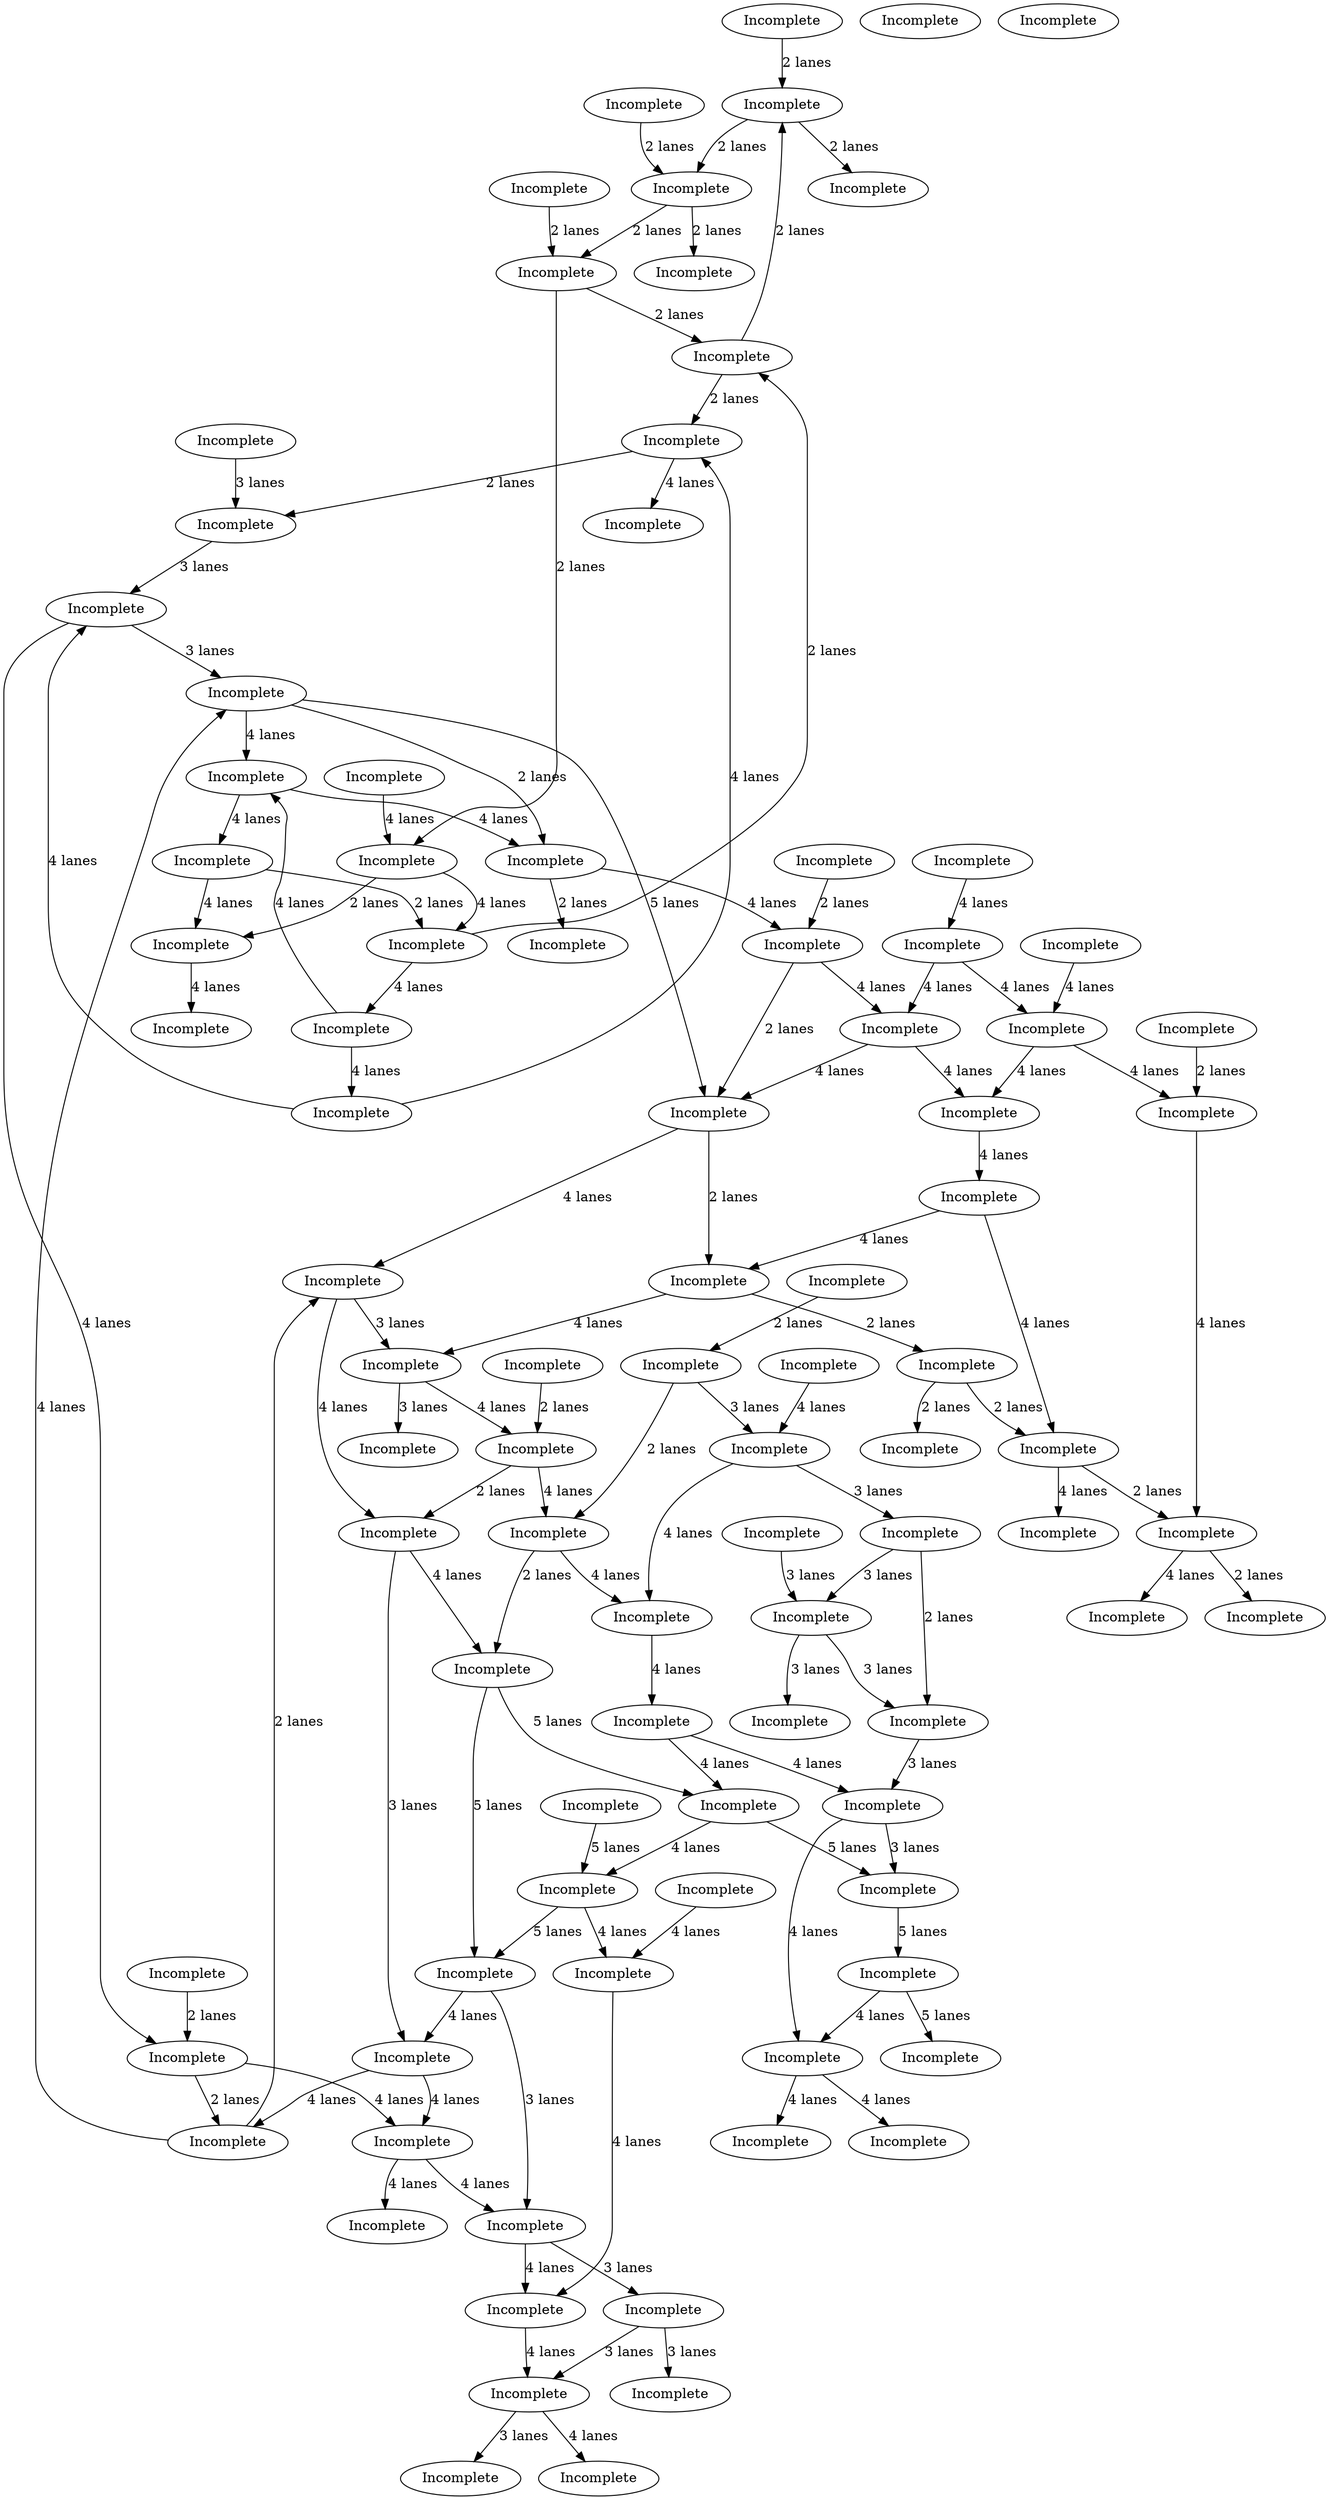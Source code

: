 digraph {
    0 [ label = "Incomplete" ]
    1 [ label = "Incomplete" ]
    2 [ label = "Incomplete" ]
    3 [ label = "Incomplete" ]
    4 [ label = "Incomplete" ]
    5 [ label = "Incomplete" ]
    6 [ label = "Incomplete" ]
    7 [ label = "Incomplete" ]
    8 [ label = "Incomplete" ]
    9 [ label = "Incomplete" ]
    10 [ label = "Incomplete" ]
    11 [ label = "Incomplete" ]
    12 [ label = "Incomplete" ]
    13 [ label = "Incomplete" ]
    14 [ label = "Incomplete" ]
    15 [ label = "Incomplete" ]
    16 [ label = "Incomplete" ]
    17 [ label = "Incomplete" ]
    18 [ label = "Incomplete" ]
    19 [ label = "Incomplete" ]
    20 [ label = "Incomplete" ]
    21 [ label = "Incomplete" ]
    22 [ label = "Incomplete" ]
    23 [ label = "Incomplete" ]
    24 [ label = "Incomplete" ]
    25 [ label = "Incomplete" ]
    26 [ label = "Incomplete" ]
    27 [ label = "Incomplete" ]
    28 [ label = "Incomplete" ]
    29 [ label = "Incomplete" ]
    30 [ label = "Incomplete" ]
    31 [ label = "Incomplete" ]
    32 [ label = "Incomplete" ]
    33 [ label = "Incomplete" ]
    34 [ label = "Incomplete" ]
    35 [ label = "Incomplete" ]
    36 [ label = "Incomplete" ]
    37 [ label = "Incomplete" ]
    38 [ label = "Incomplete" ]
    39 [ label = "Incomplete" ]
    40 [ label = "Incomplete" ]
    41 [ label = "Incomplete" ]
    42 [ label = "Incomplete" ]
    43 [ label = "Incomplete" ]
    44 [ label = "Incomplete" ]
    45 [ label = "Incomplete" ]
    46 [ label = "Incomplete" ]
    47 [ label = "Incomplete" ]
    48 [ label = "Incomplete" ]
    49 [ label = "Incomplete" ]
    50 [ label = "Incomplete" ]
    51 [ label = "Incomplete" ]
    52 [ label = "Incomplete" ]
    53 [ label = "Incomplete" ]
    54 [ label = "Incomplete" ]
    55 [ label = "Incomplete" ]
    56 [ label = "Incomplete" ]
    57 [ label = "Incomplete" ]
    58 [ label = "Incomplete" ]
    59 [ label = "Incomplete" ]
    60 [ label = "Incomplete" ]
    61 [ label = "Incomplete" ]
    62 [ label = "Incomplete" ]
    63 [ label = "Incomplete" ]
    64 [ label = "Incomplete" ]
    65 [ label = "Incomplete" ]
    66 [ label = "Incomplete" ]
    67 [ label = "Incomplete" ]
    68 [ label = "Incomplete" ]
    69 [ label = "Incomplete" ]
    70 [ label = "Incomplete" ]
    71 [ label = "Incomplete" ]
    72 [ label = "Incomplete" ]
    73 [ label = "Incomplete" ]
    74 [ label = "Incomplete" ]
    75 [ label = "Incomplete" ]
    76 [ label = "Incomplete" ]
    77 [ label = "Incomplete" ]
    78 [ label = "Incomplete" ]
    79 [ label = "Incomplete" ]
    80 [ label = "Incomplete" ]
    81 [ label = "Incomplete" ]
    82 [ label = "Incomplete" ]
    83 [ label = "Incomplete" ]
    84 [ label = "Incomplete" ]
    85 [ label = "Incomplete" ]
    86 [ label = "Incomplete" ]
    87 [ label = "Incomplete" ]
    88 [ label = "Incomplete" ]
    89 [ label = "Incomplete" ]
    90 [ label = "Incomplete" ]
    91 [ label = "Incomplete" ]
    92 [ label = "Incomplete" ]
    66 -> 18 [ label = "2 lanes" ]
    19 -> 66 [ label = "2 lanes" ]
    85 -> 2 [ label = "2 lanes" ]
    2 -> 3 [ label = "2 lanes" ]
    1 -> 85 [ label = "2 lanes" ]
    5 -> 4 [ label = "2 lanes" ]
    2 -> 6 [ label = "4 lanes" ]
    4 -> 2 [ label = "4 lanes" ]
    7 -> 46 [ label = "4 lanes" ]
    46 -> 4 [ label = "4 lanes" ]
    24 -> 54 [ label = "3 lanes" ]
    54 -> 23 [ label = "3 lanes" ]
    49 -> 27 [ label = "2 lanes" ]
    29 -> 28 [ label = "2 lanes" ]
    30 -> 29 [ label = "2 lanes" ]
    28 -> 49 [ label = "2 lanes" ]
    50 -> 32 [ label = "2 lanes" ]
    44 -> 33 [ label = "2 lanes" ]
    32 -> 44 [ label = "2 lanes" ]
    31 -> 50 [ label = "2 lanes" ]
    25 -> 28 [ label = "2 lanes" ]
    28 -> 32 [ label = "2 lanes" ]
    86 -> 34 [ label = "2 lanes" ]
    32 -> 86 [ label = "2 lanes" ]
    39 -> 77 [ label = "3 lanes" ]
    42 -> 39 [ label = "3 lanes" ]
    45 -> 42 [ label = "3 lanes" ]
    77 -> 43 [ label = "3 lanes" ]
    40 -> 42 [ label = "3 lanes" ]
    41 -> 55 [ label = "3 lanes" ]
    55 -> 40 [ label = "3 lanes" ]
    40 -> 39 [ label = "2 lanes" ]
    47 -> 1 [ label = "2 lanes" ]
    1 -> 16 [ label = "2 lanes" ]
    15 -> 47 [ label = "2 lanes" ]
    21 -> 7 [ label = "4 lanes" ]
    69 -> 15 [ label = "4 lanes" ]
    7 -> 69 [ label = "4 lanes" ]
    18 -> 17 [ label = "3 lanes" ]
    11 -> 17 [ label = "4 lanes" ]
    42 -> 37 [ label = "3 lanes" ]
    65 -> 12 [ label = "2 lanes" ]
    13 -> 41 [ label = "2 lanes" ]
    41 -> 65 [ label = "2 lanes" ]
    12 -> 11 [ label = "5 lanes" ]
    64 -> 11 [ label = "5 lanes" ]
    88 -> 64 [ label = "5 lanes" ]
    9 -> 18 [ label = "4 lanes" ]
    29 -> 26 [ label = "2 lanes" ]
    44 -> 29 [ label = "2 lanes" ]
    0 -> 44 [ label = "2 lanes" ]
    48 -> 49 [ label = "4 lanes" ]
    49 -> 50 [ label = "4 lanes" ]
    50 -> 75 [ label = "4 lanes" ]
    71 -> 86 [ label = "4 lanes" ]
    75 -> 71 [ label = "4 lanes" ]
    86 -> 87 [ label = "4 lanes" ]
    46 -> 76 [ label = "4 lanes" ]
    68 -> 85 [ label = "4 lanes" ]
    76 -> 68 [ label = "4 lanes" ]
    79 -> 46 [ label = "4 lanes" ]
    85 -> 83 [ label = "4 lanes" ]
    54 -> 59 [ label = "4 lanes" ]
    57 -> 58 [ label = "4 lanes" ]
    58 -> 54 [ label = "4 lanes" ]
    61 -> 57 [ label = "4 lanes" ]
    14 -> 15 [ label = "5 lanes" ]
    10 -> 9 [ label = "2 lanes" ]
    12 -> 20 [ label = "5 lanes" ]
    82 -> 38 [ label = "5 lanes" ]
    20 -> 43 [ label = "5 lanes" ]
    43 -> 82 [ label = "5 lanes" ]
    51 -> 14 [ label = "3 lanes" ]
    35 -> 34 [ label = "3 lanes" ]
    34 -> 51 [ label = "3 lanes" ]
    10 -> 14 [ label = "4 lanes" ]
    18 -> 12 [ label = "4 lanes" ]
    74 -> 10 [ label = "2 lanes" ]
    52 -> 74 [ label = "2 lanes" ]
    17 -> 10 [ label = "4 lanes" ]
    15 -> 9 [ label = "4 lanes" ]
    31 -> 27 [ label = "4 lanes" ]
    70 -> 31 [ label = "4 lanes" ]
    27 -> 60 [ label = "4 lanes" ]
    14 -> 70 [ label = "4 lanes" ]
    24 -> 22 [ label = "3 lanes" ]
    72 -> 24 [ label = "3 lanes" ]
    11 -> 72 [ label = "3 lanes" ]
    73 -> 53 [ label = "4 lanes" ]
    17 -> 73 [ label = "4 lanes" ]
    67 -> 8 [ label = "3 lanes" ]
    9 -> 67 [ label = "3 lanes" ]
    20 -> 64 [ label = "4 lanes" ]
    56 -> 20 [ label = "4 lanes" ]
    64 -> 57 [ label = "4 lanes" ]
    56 -> 77 [ label = "4 lanes" ]
    77 -> 81 [ label = "4 lanes" ]
    78 -> 56 [ label = "4 lanes" ]
    81 -> 62 [ label = "4 lanes" ]
    47 -> 67 [ label = "4 lanes" ]
    65 -> 78 [ label = "4 lanes" ]
    66 -> 65 [ label = "4 lanes" ]
    67 -> 66 [ label = "4 lanes" ]
    68 -> 47 [ label = "4 lanes" ]
    69 -> 76 [ label = "4 lanes" ]
    70 -> 89 [ label = "4 lanes" ]
    75 -> 70 [ label = "4 lanes" ]
    89 -> 91 [ label = "4 lanes" ]
    91 -> 69 [ label = "4 lanes" ]
    51 -> 74 [ label = "4 lanes" ]
    71 -> 51 [ label = "4 lanes" ]
    72 -> 58 [ label = "4 lanes" ]
    73 -> 72 [ label = "4 lanes" ]
    74 -> 73 [ label = "4 lanes" ]
    81 -> 80 [ label = "4 lanes" ]
    82 -> 81 [ label = "4 lanes" ]
    55 -> 78 [ label = "4 lanes" ]
    84 -> 55 [ label = "4 lanes" ]
    14 -> 89 [ label = "2 lanes" ]
    89 -> 90 [ label = "2 lanes" ]
    91 -> 15 [ label = "2 lanes" ]
    92 -> 91 [ label = "2 lanes" ]
}

